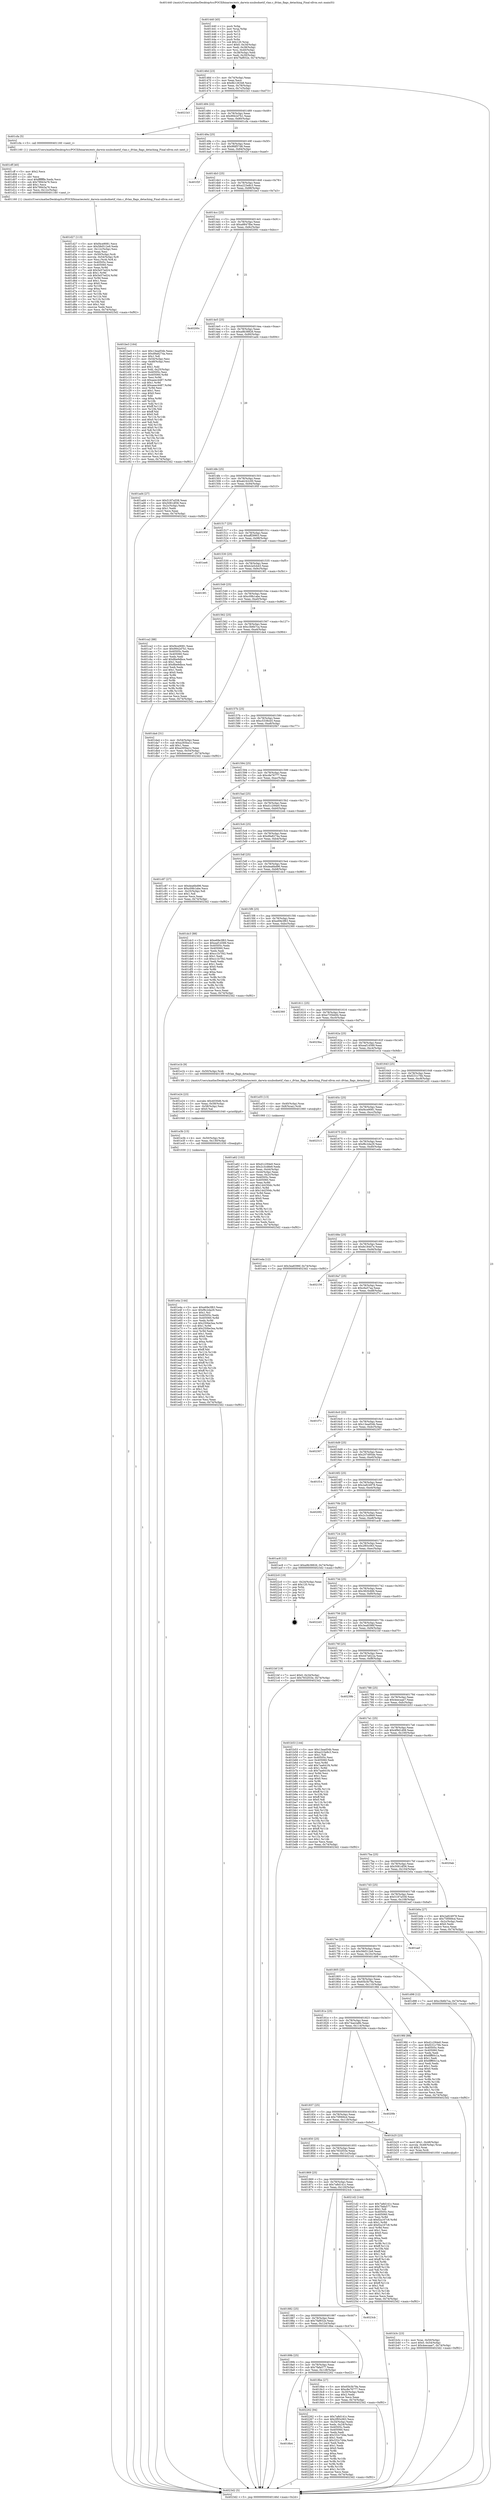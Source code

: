 digraph "0x401440" {
  label = "0x401440 (/mnt/c/Users/mathe/Desktop/tcc/POCII/binaries/extr_darwin-xnubsdnetif_vlan.c_ifvlan_flags_detaching_Final-ollvm.out::main(0))"
  labelloc = "t"
  node[shape=record]

  Entry [label="",width=0.3,height=0.3,shape=circle,fillcolor=black,style=filled]
  "0x40146d" [label="{
     0x40146d [23]\l
     | [instrs]\l
     &nbsp;&nbsp;0x40146d \<+3\>: mov -0x74(%rbp),%eax\l
     &nbsp;&nbsp;0x401470 \<+2\>: mov %eax,%ecx\l
     &nbsp;&nbsp;0x401472 \<+6\>: sub $0x8b126348,%ecx\l
     &nbsp;&nbsp;0x401478 \<+3\>: mov %eax,-0x78(%rbp)\l
     &nbsp;&nbsp;0x40147b \<+3\>: mov %ecx,-0x7c(%rbp)\l
     &nbsp;&nbsp;0x40147e \<+6\>: je 00000000004021b3 \<main+0xd73\>\l
  }"]
  "0x4021b3" [label="{
     0x4021b3\l
  }", style=dashed]
  "0x401484" [label="{
     0x401484 [22]\l
     | [instrs]\l
     &nbsp;&nbsp;0x401484 \<+5\>: jmp 0000000000401489 \<main+0x49\>\l
     &nbsp;&nbsp;0x401489 \<+3\>: mov -0x78(%rbp),%eax\l
     &nbsp;&nbsp;0x40148c \<+5\>: sub $0x9942d7b1,%eax\l
     &nbsp;&nbsp;0x401491 \<+3\>: mov %eax,-0x80(%rbp)\l
     &nbsp;&nbsp;0x401494 \<+6\>: je 0000000000401cfa \<main+0x8ba\>\l
  }"]
  Exit [label="",width=0.3,height=0.3,shape=circle,fillcolor=black,style=filled,peripheries=2]
  "0x401cfa" [label="{
     0x401cfa [5]\l
     | [instrs]\l
     &nbsp;&nbsp;0x401cfa \<+5\>: call 0000000000401160 \<next_i\>\l
     | [calls]\l
     &nbsp;&nbsp;0x401160 \{1\} (/mnt/c/Users/mathe/Desktop/tcc/POCII/binaries/extr_darwin-xnubsdnetif_vlan.c_ifvlan_flags_detaching_Final-ollvm.out::next_i)\l
  }"]
  "0x40149a" [label="{
     0x40149a [25]\l
     | [instrs]\l
     &nbsp;&nbsp;0x40149a \<+5\>: jmp 000000000040149f \<main+0x5f\>\l
     &nbsp;&nbsp;0x40149f \<+3\>: mov -0x78(%rbp),%eax\l
     &nbsp;&nbsp;0x4014a2 \<+5\>: sub $0x9fdf57d6,%eax\l
     &nbsp;&nbsp;0x4014a7 \<+6\>: mov %eax,-0x84(%rbp)\l
     &nbsp;&nbsp;0x4014ad \<+6\>: je 0000000000401f2f \<main+0xaef\>\l
  }"]
  "0x4018b4" [label="{
     0x4018b4\l
  }", style=dashed]
  "0x401f2f" [label="{
     0x401f2f\l
  }", style=dashed]
  "0x4014b3" [label="{
     0x4014b3 [25]\l
     | [instrs]\l
     &nbsp;&nbsp;0x4014b3 \<+5\>: jmp 00000000004014b8 \<main+0x78\>\l
     &nbsp;&nbsp;0x4014b8 \<+3\>: mov -0x78(%rbp),%eax\l
     &nbsp;&nbsp;0x4014bb \<+5\>: sub $0xa223e8c3,%eax\l
     &nbsp;&nbsp;0x4014c0 \<+6\>: mov %eax,-0x88(%rbp)\l
     &nbsp;&nbsp;0x4014c6 \<+6\>: je 0000000000401be3 \<main+0x7a3\>\l
  }"]
  "0x402262" [label="{
     0x402262 [94]\l
     | [instrs]\l
     &nbsp;&nbsp;0x402262 \<+5\>: mov $0x7a8d141c,%eax\l
     &nbsp;&nbsp;0x402267 \<+5\>: mov $0x2f93c063,%ecx\l
     &nbsp;&nbsp;0x40226c \<+3\>: mov -0x34(%rbp),%edx\l
     &nbsp;&nbsp;0x40226f \<+3\>: mov %edx,-0x24(%rbp)\l
     &nbsp;&nbsp;0x402272 \<+7\>: mov 0x40505c,%edx\l
     &nbsp;&nbsp;0x402279 \<+7\>: mov 0x405060,%esi\l
     &nbsp;&nbsp;0x402280 \<+2\>: mov %edx,%edi\l
     &nbsp;&nbsp;0x402282 \<+6\>: add $0x332c7d4a,%edi\l
     &nbsp;&nbsp;0x402288 \<+3\>: sub $0x1,%edi\l
     &nbsp;&nbsp;0x40228b \<+6\>: sub $0x332c7d4a,%edi\l
     &nbsp;&nbsp;0x402291 \<+3\>: imul %edi,%edx\l
     &nbsp;&nbsp;0x402294 \<+3\>: and $0x1,%edx\l
     &nbsp;&nbsp;0x402297 \<+3\>: cmp $0x0,%edx\l
     &nbsp;&nbsp;0x40229a \<+4\>: sete %r8b\l
     &nbsp;&nbsp;0x40229e \<+3\>: cmp $0xa,%esi\l
     &nbsp;&nbsp;0x4022a1 \<+4\>: setl %r9b\l
     &nbsp;&nbsp;0x4022a5 \<+3\>: mov %r8b,%r10b\l
     &nbsp;&nbsp;0x4022a8 \<+3\>: and %r9b,%r10b\l
     &nbsp;&nbsp;0x4022ab \<+3\>: xor %r9b,%r8b\l
     &nbsp;&nbsp;0x4022ae \<+3\>: or %r8b,%r10b\l
     &nbsp;&nbsp;0x4022b1 \<+4\>: test $0x1,%r10b\l
     &nbsp;&nbsp;0x4022b5 \<+3\>: cmovne %ecx,%eax\l
     &nbsp;&nbsp;0x4022b8 \<+3\>: mov %eax,-0x74(%rbp)\l
     &nbsp;&nbsp;0x4022bb \<+5\>: jmp 00000000004023d2 \<main+0xf92\>\l
  }"]
  "0x401be3" [label="{
     0x401be3 [164]\l
     | [instrs]\l
     &nbsp;&nbsp;0x401be3 \<+5\>: mov $0x13ead54b,%eax\l
     &nbsp;&nbsp;0x401be8 \<+5\>: mov $0xd9a8274a,%ecx\l
     &nbsp;&nbsp;0x401bed \<+2\>: mov $0x1,%dl\l
     &nbsp;&nbsp;0x401bef \<+3\>: mov -0x54(%rbp),%esi\l
     &nbsp;&nbsp;0x401bf2 \<+3\>: cmp -0x48(%rbp),%esi\l
     &nbsp;&nbsp;0x401bf5 \<+4\>: setl %dil\l
     &nbsp;&nbsp;0x401bf9 \<+4\>: and $0x1,%dil\l
     &nbsp;&nbsp;0x401bfd \<+4\>: mov %dil,-0x25(%rbp)\l
     &nbsp;&nbsp;0x401c01 \<+7\>: mov 0x40505c,%esi\l
     &nbsp;&nbsp;0x401c08 \<+8\>: mov 0x405060,%r8d\l
     &nbsp;&nbsp;0x401c10 \<+3\>: mov %esi,%r9d\l
     &nbsp;&nbsp;0x401c13 \<+7\>: sub $0xaeec4487,%r9d\l
     &nbsp;&nbsp;0x401c1a \<+4\>: sub $0x1,%r9d\l
     &nbsp;&nbsp;0x401c1e \<+7\>: add $0xaeec4487,%r9d\l
     &nbsp;&nbsp;0x401c25 \<+4\>: imul %r9d,%esi\l
     &nbsp;&nbsp;0x401c29 \<+3\>: and $0x1,%esi\l
     &nbsp;&nbsp;0x401c2c \<+3\>: cmp $0x0,%esi\l
     &nbsp;&nbsp;0x401c2f \<+4\>: sete %dil\l
     &nbsp;&nbsp;0x401c33 \<+4\>: cmp $0xa,%r8d\l
     &nbsp;&nbsp;0x401c37 \<+4\>: setl %r10b\l
     &nbsp;&nbsp;0x401c3b \<+3\>: mov %dil,%r11b\l
     &nbsp;&nbsp;0x401c3e \<+4\>: xor $0xff,%r11b\l
     &nbsp;&nbsp;0x401c42 \<+3\>: mov %r10b,%bl\l
     &nbsp;&nbsp;0x401c45 \<+3\>: xor $0xff,%bl\l
     &nbsp;&nbsp;0x401c48 \<+3\>: xor $0x0,%dl\l
     &nbsp;&nbsp;0x401c4b \<+3\>: mov %r11b,%r14b\l
     &nbsp;&nbsp;0x401c4e \<+4\>: and $0x0,%r14b\l
     &nbsp;&nbsp;0x401c52 \<+3\>: and %dl,%dil\l
     &nbsp;&nbsp;0x401c55 \<+3\>: mov %bl,%r15b\l
     &nbsp;&nbsp;0x401c58 \<+4\>: and $0x0,%r15b\l
     &nbsp;&nbsp;0x401c5c \<+3\>: and %dl,%r10b\l
     &nbsp;&nbsp;0x401c5f \<+3\>: or %dil,%r14b\l
     &nbsp;&nbsp;0x401c62 \<+3\>: or %r10b,%r15b\l
     &nbsp;&nbsp;0x401c65 \<+3\>: xor %r15b,%r14b\l
     &nbsp;&nbsp;0x401c68 \<+3\>: or %bl,%r11b\l
     &nbsp;&nbsp;0x401c6b \<+4\>: xor $0xff,%r11b\l
     &nbsp;&nbsp;0x401c6f \<+3\>: or $0x0,%dl\l
     &nbsp;&nbsp;0x401c72 \<+3\>: and %dl,%r11b\l
     &nbsp;&nbsp;0x401c75 \<+3\>: or %r11b,%r14b\l
     &nbsp;&nbsp;0x401c78 \<+4\>: test $0x1,%r14b\l
     &nbsp;&nbsp;0x401c7c \<+3\>: cmovne %ecx,%eax\l
     &nbsp;&nbsp;0x401c7f \<+3\>: mov %eax,-0x74(%rbp)\l
     &nbsp;&nbsp;0x401c82 \<+5\>: jmp 00000000004023d2 \<main+0xf92\>\l
  }"]
  "0x4014cc" [label="{
     0x4014cc [25]\l
     | [instrs]\l
     &nbsp;&nbsp;0x4014cc \<+5\>: jmp 00000000004014d1 \<main+0x91\>\l
     &nbsp;&nbsp;0x4014d1 \<+3\>: mov -0x78(%rbp),%eax\l
     &nbsp;&nbsp;0x4014d4 \<+5\>: sub $0xa8847fbe,%eax\l
     &nbsp;&nbsp;0x4014d9 \<+6\>: mov %eax,-0x8c(%rbp)\l
     &nbsp;&nbsp;0x4014df \<+6\>: je 000000000040200c \<main+0xbcc\>\l
  }"]
  "0x401e4a" [label="{
     0x401e4a [144]\l
     | [instrs]\l
     &nbsp;&nbsp;0x401e4a \<+5\>: mov $0xe69e3f63,%eax\l
     &nbsp;&nbsp;0x401e4f \<+5\>: mov $0xf8c2da29,%esi\l
     &nbsp;&nbsp;0x401e54 \<+2\>: mov $0x1,%cl\l
     &nbsp;&nbsp;0x401e56 \<+7\>: mov 0x40505c,%edx\l
     &nbsp;&nbsp;0x401e5d \<+8\>: mov 0x405060,%r8d\l
     &nbsp;&nbsp;0x401e65 \<+3\>: mov %edx,%r9d\l
     &nbsp;&nbsp;0x401e68 \<+7\>: sub $0x250be3ea,%r9d\l
     &nbsp;&nbsp;0x401e6f \<+4\>: sub $0x1,%r9d\l
     &nbsp;&nbsp;0x401e73 \<+7\>: add $0x250be3ea,%r9d\l
     &nbsp;&nbsp;0x401e7a \<+4\>: imul %r9d,%edx\l
     &nbsp;&nbsp;0x401e7e \<+3\>: and $0x1,%edx\l
     &nbsp;&nbsp;0x401e81 \<+3\>: cmp $0x0,%edx\l
     &nbsp;&nbsp;0x401e84 \<+4\>: sete %r10b\l
     &nbsp;&nbsp;0x401e88 \<+4\>: cmp $0xa,%r8d\l
     &nbsp;&nbsp;0x401e8c \<+4\>: setl %r11b\l
     &nbsp;&nbsp;0x401e90 \<+3\>: mov %r10b,%bl\l
     &nbsp;&nbsp;0x401e93 \<+3\>: xor $0xff,%bl\l
     &nbsp;&nbsp;0x401e96 \<+3\>: mov %r11b,%r14b\l
     &nbsp;&nbsp;0x401e99 \<+4\>: xor $0xff,%r14b\l
     &nbsp;&nbsp;0x401e9d \<+3\>: xor $0x1,%cl\l
     &nbsp;&nbsp;0x401ea0 \<+3\>: mov %bl,%r15b\l
     &nbsp;&nbsp;0x401ea3 \<+4\>: and $0xff,%r15b\l
     &nbsp;&nbsp;0x401ea7 \<+3\>: and %cl,%r10b\l
     &nbsp;&nbsp;0x401eaa \<+3\>: mov %r14b,%r12b\l
     &nbsp;&nbsp;0x401ead \<+4\>: and $0xff,%r12b\l
     &nbsp;&nbsp;0x401eb1 \<+3\>: and %cl,%r11b\l
     &nbsp;&nbsp;0x401eb4 \<+3\>: or %r10b,%r15b\l
     &nbsp;&nbsp;0x401eb7 \<+3\>: or %r11b,%r12b\l
     &nbsp;&nbsp;0x401eba \<+3\>: xor %r12b,%r15b\l
     &nbsp;&nbsp;0x401ebd \<+3\>: or %r14b,%bl\l
     &nbsp;&nbsp;0x401ec0 \<+3\>: xor $0xff,%bl\l
     &nbsp;&nbsp;0x401ec3 \<+3\>: or $0x1,%cl\l
     &nbsp;&nbsp;0x401ec6 \<+2\>: and %cl,%bl\l
     &nbsp;&nbsp;0x401ec8 \<+3\>: or %bl,%r15b\l
     &nbsp;&nbsp;0x401ecb \<+4\>: test $0x1,%r15b\l
     &nbsp;&nbsp;0x401ecf \<+3\>: cmovne %esi,%eax\l
     &nbsp;&nbsp;0x401ed2 \<+3\>: mov %eax,-0x74(%rbp)\l
     &nbsp;&nbsp;0x401ed5 \<+5\>: jmp 00000000004023d2 \<main+0xf92\>\l
  }"]
  "0x40200c" [label="{
     0x40200c\l
  }", style=dashed]
  "0x4014e5" [label="{
     0x4014e5 [25]\l
     | [instrs]\l
     &nbsp;&nbsp;0x4014e5 \<+5\>: jmp 00000000004014ea \<main+0xaa\>\l
     &nbsp;&nbsp;0x4014ea \<+3\>: mov -0x78(%rbp),%eax\l
     &nbsp;&nbsp;0x4014ed \<+5\>: sub $0xa9b38826,%eax\l
     &nbsp;&nbsp;0x4014f2 \<+6\>: mov %eax,-0x90(%rbp)\l
     &nbsp;&nbsp;0x4014f8 \<+6\>: je 0000000000401ad4 \<main+0x694\>\l
  }"]
  "0x401e3b" [label="{
     0x401e3b [15]\l
     | [instrs]\l
     &nbsp;&nbsp;0x401e3b \<+4\>: mov -0x50(%rbp),%rdi\l
     &nbsp;&nbsp;0x401e3f \<+6\>: mov %eax,-0x130(%rbp)\l
     &nbsp;&nbsp;0x401e45 \<+5\>: call 0000000000401030 \<free@plt\>\l
     | [calls]\l
     &nbsp;&nbsp;0x401030 \{1\} (unknown)\l
  }"]
  "0x401ad4" [label="{
     0x401ad4 [27]\l
     | [instrs]\l
     &nbsp;&nbsp;0x401ad4 \<+5\>: mov $0x5187a558,%eax\l
     &nbsp;&nbsp;0x401ad9 \<+5\>: mov $0x5081df36,%ecx\l
     &nbsp;&nbsp;0x401ade \<+3\>: mov -0x2c(%rbp),%edx\l
     &nbsp;&nbsp;0x401ae1 \<+3\>: cmp $0x1,%edx\l
     &nbsp;&nbsp;0x401ae4 \<+3\>: cmovl %ecx,%eax\l
     &nbsp;&nbsp;0x401ae7 \<+3\>: mov %eax,-0x74(%rbp)\l
     &nbsp;&nbsp;0x401aea \<+5\>: jmp 00000000004023d2 \<main+0xf92\>\l
  }"]
  "0x4014fe" [label="{
     0x4014fe [25]\l
     | [instrs]\l
     &nbsp;&nbsp;0x4014fe \<+5\>: jmp 0000000000401503 \<main+0xc3\>\l
     &nbsp;&nbsp;0x401503 \<+3\>: mov -0x78(%rbp),%eax\l
     &nbsp;&nbsp;0x401506 \<+5\>: sub $0xab242c00,%eax\l
     &nbsp;&nbsp;0x40150b \<+6\>: mov %eax,-0x94(%rbp)\l
     &nbsp;&nbsp;0x401511 \<+6\>: je 000000000040195f \<main+0x51f\>\l
  }"]
  "0x401e24" [label="{
     0x401e24 [23]\l
     | [instrs]\l
     &nbsp;&nbsp;0x401e24 \<+10\>: movabs $0x4030d6,%rdi\l
     &nbsp;&nbsp;0x401e2e \<+3\>: mov %eax,-0x58(%rbp)\l
     &nbsp;&nbsp;0x401e31 \<+3\>: mov -0x58(%rbp),%esi\l
     &nbsp;&nbsp;0x401e34 \<+2\>: mov $0x0,%al\l
     &nbsp;&nbsp;0x401e36 \<+5\>: call 0000000000401040 \<printf@plt\>\l
     | [calls]\l
     &nbsp;&nbsp;0x401040 \{1\} (unknown)\l
  }"]
  "0x40195f" [label="{
     0x40195f\l
  }", style=dashed]
  "0x401517" [label="{
     0x401517 [25]\l
     | [instrs]\l
     &nbsp;&nbsp;0x401517 \<+5\>: jmp 000000000040151c \<main+0xdc\>\l
     &nbsp;&nbsp;0x40151c \<+3\>: mov -0x78(%rbp),%eax\l
     &nbsp;&nbsp;0x40151f \<+5\>: sub $0xaff29903,%eax\l
     &nbsp;&nbsp;0x401524 \<+6\>: mov %eax,-0x98(%rbp)\l
     &nbsp;&nbsp;0x40152a \<+6\>: je 0000000000401ee6 \<main+0xaa6\>\l
  }"]
  "0x401d27" [label="{
     0x401d27 [113]\l
     | [instrs]\l
     &nbsp;&nbsp;0x401d27 \<+5\>: mov $0xf4ce9081,%ecx\l
     &nbsp;&nbsp;0x401d2c \<+5\>: mov $0x58d512e9,%edx\l
     &nbsp;&nbsp;0x401d31 \<+6\>: mov -0x12c(%rbp),%esi\l
     &nbsp;&nbsp;0x401d37 \<+3\>: imul %eax,%esi\l
     &nbsp;&nbsp;0x401d3a \<+4\>: mov -0x50(%rbp),%rdi\l
     &nbsp;&nbsp;0x401d3e \<+4\>: movslq -0x54(%rbp),%r8\l
     &nbsp;&nbsp;0x401d42 \<+4\>: mov %esi,(%rdi,%r8,4)\l
     &nbsp;&nbsp;0x401d46 \<+7\>: mov 0x40505c,%eax\l
     &nbsp;&nbsp;0x401d4d \<+7\>: mov 0x405060,%esi\l
     &nbsp;&nbsp;0x401d54 \<+3\>: mov %eax,%r9d\l
     &nbsp;&nbsp;0x401d57 \<+7\>: add $0x5e57ed24,%r9d\l
     &nbsp;&nbsp;0x401d5e \<+4\>: sub $0x1,%r9d\l
     &nbsp;&nbsp;0x401d62 \<+7\>: sub $0x5e57ed24,%r9d\l
     &nbsp;&nbsp;0x401d69 \<+4\>: imul %r9d,%eax\l
     &nbsp;&nbsp;0x401d6d \<+3\>: and $0x1,%eax\l
     &nbsp;&nbsp;0x401d70 \<+3\>: cmp $0x0,%eax\l
     &nbsp;&nbsp;0x401d73 \<+4\>: sete %r10b\l
     &nbsp;&nbsp;0x401d77 \<+3\>: cmp $0xa,%esi\l
     &nbsp;&nbsp;0x401d7a \<+4\>: setl %r11b\l
     &nbsp;&nbsp;0x401d7e \<+3\>: mov %r10b,%bl\l
     &nbsp;&nbsp;0x401d81 \<+3\>: and %r11b,%bl\l
     &nbsp;&nbsp;0x401d84 \<+3\>: xor %r11b,%r10b\l
     &nbsp;&nbsp;0x401d87 \<+3\>: or %r10b,%bl\l
     &nbsp;&nbsp;0x401d8a \<+3\>: test $0x1,%bl\l
     &nbsp;&nbsp;0x401d8d \<+3\>: cmovne %edx,%ecx\l
     &nbsp;&nbsp;0x401d90 \<+3\>: mov %ecx,-0x74(%rbp)\l
     &nbsp;&nbsp;0x401d93 \<+5\>: jmp 00000000004023d2 \<main+0xf92\>\l
  }"]
  "0x401ee6" [label="{
     0x401ee6\l
  }", style=dashed]
  "0x401530" [label="{
     0x401530 [25]\l
     | [instrs]\l
     &nbsp;&nbsp;0x401530 \<+5\>: jmp 0000000000401535 \<main+0xf5\>\l
     &nbsp;&nbsp;0x401535 \<+3\>: mov -0x78(%rbp),%eax\l
     &nbsp;&nbsp;0x401538 \<+5\>: sub $0xb2a5cb43,%eax\l
     &nbsp;&nbsp;0x40153d \<+6\>: mov %eax,-0x9c(%rbp)\l
     &nbsp;&nbsp;0x401543 \<+6\>: je 00000000004019f1 \<main+0x5b1\>\l
  }"]
  "0x401cff" [label="{
     0x401cff [40]\l
     | [instrs]\l
     &nbsp;&nbsp;0x401cff \<+5\>: mov $0x2,%ecx\l
     &nbsp;&nbsp;0x401d04 \<+1\>: cltd\l
     &nbsp;&nbsp;0x401d05 \<+2\>: idiv %ecx\l
     &nbsp;&nbsp;0x401d07 \<+6\>: imul $0xfffffffe,%edx,%ecx\l
     &nbsp;&nbsp;0x401d0d \<+6\>: sub $0x79943a76,%ecx\l
     &nbsp;&nbsp;0x401d13 \<+3\>: add $0x1,%ecx\l
     &nbsp;&nbsp;0x401d16 \<+6\>: add $0x79943a76,%ecx\l
     &nbsp;&nbsp;0x401d1c \<+6\>: mov %ecx,-0x12c(%rbp)\l
     &nbsp;&nbsp;0x401d22 \<+5\>: call 0000000000401160 \<next_i\>\l
     | [calls]\l
     &nbsp;&nbsp;0x401160 \{1\} (/mnt/c/Users/mathe/Desktop/tcc/POCII/binaries/extr_darwin-xnubsdnetif_vlan.c_ifvlan_flags_detaching_Final-ollvm.out::next_i)\l
  }"]
  "0x4019f1" [label="{
     0x4019f1\l
  }", style=dashed]
  "0x401549" [label="{
     0x401549 [25]\l
     | [instrs]\l
     &nbsp;&nbsp;0x401549 \<+5\>: jmp 000000000040154e \<main+0x10e\>\l
     &nbsp;&nbsp;0x40154e \<+3\>: mov -0x78(%rbp),%eax\l
     &nbsp;&nbsp;0x401551 \<+5\>: sub $0xc09b1abe,%eax\l
     &nbsp;&nbsp;0x401556 \<+6\>: mov %eax,-0xa0(%rbp)\l
     &nbsp;&nbsp;0x40155c \<+6\>: je 0000000000401ca2 \<main+0x862\>\l
  }"]
  "0x401b3c" [label="{
     0x401b3c [23]\l
     | [instrs]\l
     &nbsp;&nbsp;0x401b3c \<+4\>: mov %rax,-0x50(%rbp)\l
     &nbsp;&nbsp;0x401b40 \<+7\>: movl $0x0,-0x54(%rbp)\l
     &nbsp;&nbsp;0x401b47 \<+7\>: movl $0x4eecaae7,-0x74(%rbp)\l
     &nbsp;&nbsp;0x401b4e \<+5\>: jmp 00000000004023d2 \<main+0xf92\>\l
  }"]
  "0x401ca2" [label="{
     0x401ca2 [88]\l
     | [instrs]\l
     &nbsp;&nbsp;0x401ca2 \<+5\>: mov $0xf4ce9081,%eax\l
     &nbsp;&nbsp;0x401ca7 \<+5\>: mov $0x9942d7b1,%ecx\l
     &nbsp;&nbsp;0x401cac \<+7\>: mov 0x40505c,%edx\l
     &nbsp;&nbsp;0x401cb3 \<+7\>: mov 0x405060,%esi\l
     &nbsp;&nbsp;0x401cba \<+2\>: mov %edx,%edi\l
     &nbsp;&nbsp;0x401cbc \<+6\>: add $0x8be9dbce,%edi\l
     &nbsp;&nbsp;0x401cc2 \<+3\>: sub $0x1,%edi\l
     &nbsp;&nbsp;0x401cc5 \<+6\>: sub $0x8be9dbce,%edi\l
     &nbsp;&nbsp;0x401ccb \<+3\>: imul %edi,%edx\l
     &nbsp;&nbsp;0x401cce \<+3\>: and $0x1,%edx\l
     &nbsp;&nbsp;0x401cd1 \<+3\>: cmp $0x0,%edx\l
     &nbsp;&nbsp;0x401cd4 \<+4\>: sete %r8b\l
     &nbsp;&nbsp;0x401cd8 \<+3\>: cmp $0xa,%esi\l
     &nbsp;&nbsp;0x401cdb \<+4\>: setl %r9b\l
     &nbsp;&nbsp;0x401cdf \<+3\>: mov %r8b,%r10b\l
     &nbsp;&nbsp;0x401ce2 \<+3\>: and %r9b,%r10b\l
     &nbsp;&nbsp;0x401ce5 \<+3\>: xor %r9b,%r8b\l
     &nbsp;&nbsp;0x401ce8 \<+3\>: or %r8b,%r10b\l
     &nbsp;&nbsp;0x401ceb \<+4\>: test $0x1,%r10b\l
     &nbsp;&nbsp;0x401cef \<+3\>: cmovne %ecx,%eax\l
     &nbsp;&nbsp;0x401cf2 \<+3\>: mov %eax,-0x74(%rbp)\l
     &nbsp;&nbsp;0x401cf5 \<+5\>: jmp 00000000004023d2 \<main+0xf92\>\l
  }"]
  "0x401562" [label="{
     0x401562 [25]\l
     | [instrs]\l
     &nbsp;&nbsp;0x401562 \<+5\>: jmp 0000000000401567 \<main+0x127\>\l
     &nbsp;&nbsp;0x401567 \<+3\>: mov -0x78(%rbp),%eax\l
     &nbsp;&nbsp;0x40156a \<+5\>: sub $0xc3b6b7ca,%eax\l
     &nbsp;&nbsp;0x40156f \<+6\>: mov %eax,-0xa4(%rbp)\l
     &nbsp;&nbsp;0x401575 \<+6\>: je 0000000000401da4 \<main+0x964\>\l
  }"]
  "0x401a62" [label="{
     0x401a62 [102]\l
     | [instrs]\l
     &nbsp;&nbsp;0x401a62 \<+5\>: mov $0xd1c294e0,%ecx\l
     &nbsp;&nbsp;0x401a67 \<+5\>: mov $0x2c3cd8e9,%edx\l
     &nbsp;&nbsp;0x401a6c \<+3\>: mov %eax,-0x44(%rbp)\l
     &nbsp;&nbsp;0x401a6f \<+3\>: mov -0x44(%rbp),%eax\l
     &nbsp;&nbsp;0x401a72 \<+3\>: mov %eax,-0x2c(%rbp)\l
     &nbsp;&nbsp;0x401a75 \<+7\>: mov 0x40505c,%eax\l
     &nbsp;&nbsp;0x401a7c \<+7\>: mov 0x405060,%esi\l
     &nbsp;&nbsp;0x401a83 \<+3\>: mov %eax,%r8d\l
     &nbsp;&nbsp;0x401a86 \<+7\>: add $0x144250dc,%r8d\l
     &nbsp;&nbsp;0x401a8d \<+4\>: sub $0x1,%r8d\l
     &nbsp;&nbsp;0x401a91 \<+7\>: sub $0x144250dc,%r8d\l
     &nbsp;&nbsp;0x401a98 \<+4\>: imul %r8d,%eax\l
     &nbsp;&nbsp;0x401a9c \<+3\>: and $0x1,%eax\l
     &nbsp;&nbsp;0x401a9f \<+3\>: cmp $0x0,%eax\l
     &nbsp;&nbsp;0x401aa2 \<+4\>: sete %r9b\l
     &nbsp;&nbsp;0x401aa6 \<+3\>: cmp $0xa,%esi\l
     &nbsp;&nbsp;0x401aa9 \<+4\>: setl %r10b\l
     &nbsp;&nbsp;0x401aad \<+3\>: mov %r9b,%r11b\l
     &nbsp;&nbsp;0x401ab0 \<+3\>: and %r10b,%r11b\l
     &nbsp;&nbsp;0x401ab3 \<+3\>: xor %r10b,%r9b\l
     &nbsp;&nbsp;0x401ab6 \<+3\>: or %r9b,%r11b\l
     &nbsp;&nbsp;0x401ab9 \<+4\>: test $0x1,%r11b\l
     &nbsp;&nbsp;0x401abd \<+3\>: cmovne %edx,%ecx\l
     &nbsp;&nbsp;0x401ac0 \<+3\>: mov %ecx,-0x74(%rbp)\l
     &nbsp;&nbsp;0x401ac3 \<+5\>: jmp 00000000004023d2 \<main+0xf92\>\l
  }"]
  "0x401da4" [label="{
     0x401da4 [31]\l
     | [instrs]\l
     &nbsp;&nbsp;0x401da4 \<+3\>: mov -0x54(%rbp),%eax\l
     &nbsp;&nbsp;0x401da7 \<+5\>: sub $0xa265ba1c,%eax\l
     &nbsp;&nbsp;0x401dac \<+3\>: add $0x1,%eax\l
     &nbsp;&nbsp;0x401daf \<+5\>: add $0xa265ba1c,%eax\l
     &nbsp;&nbsp;0x401db4 \<+3\>: mov %eax,-0x54(%rbp)\l
     &nbsp;&nbsp;0x401db7 \<+7\>: movl $0x4eecaae7,-0x74(%rbp)\l
     &nbsp;&nbsp;0x401dbe \<+5\>: jmp 00000000004023d2 \<main+0xf92\>\l
  }"]
  "0x40157b" [label="{
     0x40157b [25]\l
     | [instrs]\l
     &nbsp;&nbsp;0x40157b \<+5\>: jmp 0000000000401580 \<main+0x140\>\l
     &nbsp;&nbsp;0x401580 \<+3\>: mov -0x78(%rbp),%eax\l
     &nbsp;&nbsp;0x401583 \<+5\>: sub $0xc5338cb5,%eax\l
     &nbsp;&nbsp;0x401588 \<+6\>: mov %eax,-0xa8(%rbp)\l
     &nbsp;&nbsp;0x40158e \<+6\>: je 00000000004020b7 \<main+0xc77\>\l
  }"]
  "0x401440" [label="{
     0x401440 [45]\l
     | [instrs]\l
     &nbsp;&nbsp;0x401440 \<+1\>: push %rbp\l
     &nbsp;&nbsp;0x401441 \<+3\>: mov %rsp,%rbp\l
     &nbsp;&nbsp;0x401444 \<+2\>: push %r15\l
     &nbsp;&nbsp;0x401446 \<+2\>: push %r14\l
     &nbsp;&nbsp;0x401448 \<+2\>: push %r12\l
     &nbsp;&nbsp;0x40144a \<+1\>: push %rbx\l
     &nbsp;&nbsp;0x40144b \<+7\>: sub $0x120,%rsp\l
     &nbsp;&nbsp;0x401452 \<+7\>: movl $0x0,-0x34(%rbp)\l
     &nbsp;&nbsp;0x401459 \<+3\>: mov %edi,-0x38(%rbp)\l
     &nbsp;&nbsp;0x40145c \<+4\>: mov %rsi,-0x40(%rbp)\l
     &nbsp;&nbsp;0x401460 \<+3\>: mov -0x38(%rbp),%edi\l
     &nbsp;&nbsp;0x401463 \<+3\>: mov %edi,-0x30(%rbp)\l
     &nbsp;&nbsp;0x401466 \<+7\>: movl $0x7faf932e,-0x74(%rbp)\l
  }"]
  "0x4020b7" [label="{
     0x4020b7\l
  }", style=dashed]
  "0x401594" [label="{
     0x401594 [25]\l
     | [instrs]\l
     &nbsp;&nbsp;0x401594 \<+5\>: jmp 0000000000401599 \<main+0x159\>\l
     &nbsp;&nbsp;0x401599 \<+3\>: mov -0x78(%rbp),%eax\l
     &nbsp;&nbsp;0x40159c \<+5\>: sub $0xc8e76777,%eax\l
     &nbsp;&nbsp;0x4015a1 \<+6\>: mov %eax,-0xac(%rbp)\l
     &nbsp;&nbsp;0x4015a7 \<+6\>: je 00000000004018d9 \<main+0x499\>\l
  }"]
  "0x4023d2" [label="{
     0x4023d2 [5]\l
     | [instrs]\l
     &nbsp;&nbsp;0x4023d2 \<+5\>: jmp 000000000040146d \<main+0x2d\>\l
  }"]
  "0x4018d9" [label="{
     0x4018d9\l
  }", style=dashed]
  "0x4015ad" [label="{
     0x4015ad [25]\l
     | [instrs]\l
     &nbsp;&nbsp;0x4015ad \<+5\>: jmp 00000000004015b2 \<main+0x172\>\l
     &nbsp;&nbsp;0x4015b2 \<+3\>: mov -0x78(%rbp),%eax\l
     &nbsp;&nbsp;0x4015b5 \<+5\>: sub $0xd1c294e0,%eax\l
     &nbsp;&nbsp;0x4015ba \<+6\>: mov %eax,-0xb0(%rbp)\l
     &nbsp;&nbsp;0x4015c0 \<+6\>: je 00000000004022eb \<main+0xeab\>\l
  }"]
  "0x40189b" [label="{
     0x40189b [25]\l
     | [instrs]\l
     &nbsp;&nbsp;0x40189b \<+5\>: jmp 00000000004018a0 \<main+0x460\>\l
     &nbsp;&nbsp;0x4018a0 \<+3\>: mov -0x78(%rbp),%eax\l
     &nbsp;&nbsp;0x4018a3 \<+5\>: sub $0x7fafa577,%eax\l
     &nbsp;&nbsp;0x4018a8 \<+6\>: mov %eax,-0x128(%rbp)\l
     &nbsp;&nbsp;0x4018ae \<+6\>: je 0000000000402262 \<main+0xe22\>\l
  }"]
  "0x4022eb" [label="{
     0x4022eb\l
  }", style=dashed]
  "0x4015c6" [label="{
     0x4015c6 [25]\l
     | [instrs]\l
     &nbsp;&nbsp;0x4015c6 \<+5\>: jmp 00000000004015cb \<main+0x18b\>\l
     &nbsp;&nbsp;0x4015cb \<+3\>: mov -0x78(%rbp),%eax\l
     &nbsp;&nbsp;0x4015ce \<+5\>: sub $0xd9a8274a,%eax\l
     &nbsp;&nbsp;0x4015d3 \<+6\>: mov %eax,-0xb4(%rbp)\l
     &nbsp;&nbsp;0x4015d9 \<+6\>: je 0000000000401c87 \<main+0x847\>\l
  }"]
  "0x4018be" [label="{
     0x4018be [27]\l
     | [instrs]\l
     &nbsp;&nbsp;0x4018be \<+5\>: mov $0x65b3b79a,%eax\l
     &nbsp;&nbsp;0x4018c3 \<+5\>: mov $0xc8e76777,%ecx\l
     &nbsp;&nbsp;0x4018c8 \<+3\>: mov -0x30(%rbp),%edx\l
     &nbsp;&nbsp;0x4018cb \<+3\>: cmp $0x2,%edx\l
     &nbsp;&nbsp;0x4018ce \<+3\>: cmovne %ecx,%eax\l
     &nbsp;&nbsp;0x4018d1 \<+3\>: mov %eax,-0x74(%rbp)\l
     &nbsp;&nbsp;0x4018d4 \<+5\>: jmp 00000000004023d2 \<main+0xf92\>\l
  }"]
  "0x401c87" [label="{
     0x401c87 [27]\l
     | [instrs]\l
     &nbsp;&nbsp;0x401c87 \<+5\>: mov $0xdea6bd96,%eax\l
     &nbsp;&nbsp;0x401c8c \<+5\>: mov $0xc09b1abe,%ecx\l
     &nbsp;&nbsp;0x401c91 \<+3\>: mov -0x25(%rbp),%dl\l
     &nbsp;&nbsp;0x401c94 \<+3\>: test $0x1,%dl\l
     &nbsp;&nbsp;0x401c97 \<+3\>: cmovne %ecx,%eax\l
     &nbsp;&nbsp;0x401c9a \<+3\>: mov %eax,-0x74(%rbp)\l
     &nbsp;&nbsp;0x401c9d \<+5\>: jmp 00000000004023d2 \<main+0xf92\>\l
  }"]
  "0x4015df" [label="{
     0x4015df [25]\l
     | [instrs]\l
     &nbsp;&nbsp;0x4015df \<+5\>: jmp 00000000004015e4 \<main+0x1a4\>\l
     &nbsp;&nbsp;0x4015e4 \<+3\>: mov -0x78(%rbp),%eax\l
     &nbsp;&nbsp;0x4015e7 \<+5\>: sub $0xdea6bd96,%eax\l
     &nbsp;&nbsp;0x4015ec \<+6\>: mov %eax,-0xb8(%rbp)\l
     &nbsp;&nbsp;0x4015f2 \<+6\>: je 0000000000401dc3 \<main+0x983\>\l
  }"]
  "0x401882" [label="{
     0x401882 [25]\l
     | [instrs]\l
     &nbsp;&nbsp;0x401882 \<+5\>: jmp 0000000000401887 \<main+0x447\>\l
     &nbsp;&nbsp;0x401887 \<+3\>: mov -0x78(%rbp),%eax\l
     &nbsp;&nbsp;0x40188a \<+5\>: sub $0x7faf932e,%eax\l
     &nbsp;&nbsp;0x40188f \<+6\>: mov %eax,-0x124(%rbp)\l
     &nbsp;&nbsp;0x401895 \<+6\>: je 00000000004018be \<main+0x47e\>\l
  }"]
  "0x401dc3" [label="{
     0x401dc3 [88]\l
     | [instrs]\l
     &nbsp;&nbsp;0x401dc3 \<+5\>: mov $0xe69e3f63,%eax\l
     &nbsp;&nbsp;0x401dc8 \<+5\>: mov $0xeaf14589,%ecx\l
     &nbsp;&nbsp;0x401dcd \<+7\>: mov 0x40505c,%edx\l
     &nbsp;&nbsp;0x401dd4 \<+7\>: mov 0x405060,%esi\l
     &nbsp;&nbsp;0x401ddb \<+2\>: mov %edx,%edi\l
     &nbsp;&nbsp;0x401ddd \<+6\>: add $0xcc1b7f42,%edi\l
     &nbsp;&nbsp;0x401de3 \<+3\>: sub $0x1,%edi\l
     &nbsp;&nbsp;0x401de6 \<+6\>: sub $0xcc1b7f42,%edi\l
     &nbsp;&nbsp;0x401dec \<+3\>: imul %edi,%edx\l
     &nbsp;&nbsp;0x401def \<+3\>: and $0x1,%edx\l
     &nbsp;&nbsp;0x401df2 \<+3\>: cmp $0x0,%edx\l
     &nbsp;&nbsp;0x401df5 \<+4\>: sete %r8b\l
     &nbsp;&nbsp;0x401df9 \<+3\>: cmp $0xa,%esi\l
     &nbsp;&nbsp;0x401dfc \<+4\>: setl %r9b\l
     &nbsp;&nbsp;0x401e00 \<+3\>: mov %r8b,%r10b\l
     &nbsp;&nbsp;0x401e03 \<+3\>: and %r9b,%r10b\l
     &nbsp;&nbsp;0x401e06 \<+3\>: xor %r9b,%r8b\l
     &nbsp;&nbsp;0x401e09 \<+3\>: or %r8b,%r10b\l
     &nbsp;&nbsp;0x401e0c \<+4\>: test $0x1,%r10b\l
     &nbsp;&nbsp;0x401e10 \<+3\>: cmovne %ecx,%eax\l
     &nbsp;&nbsp;0x401e13 \<+3\>: mov %eax,-0x74(%rbp)\l
     &nbsp;&nbsp;0x401e16 \<+5\>: jmp 00000000004023d2 \<main+0xf92\>\l
  }"]
  "0x4015f8" [label="{
     0x4015f8 [25]\l
     | [instrs]\l
     &nbsp;&nbsp;0x4015f8 \<+5\>: jmp 00000000004015fd \<main+0x1bd\>\l
     &nbsp;&nbsp;0x4015fd \<+3\>: mov -0x78(%rbp),%eax\l
     &nbsp;&nbsp;0x401600 \<+5\>: sub $0xe69e3f63,%eax\l
     &nbsp;&nbsp;0x401605 \<+6\>: mov %eax,-0xbc(%rbp)\l
     &nbsp;&nbsp;0x40160b \<+6\>: je 0000000000402360 \<main+0xf20\>\l
  }"]
  "0x4023cb" [label="{
     0x4023cb\l
  }", style=dashed]
  "0x402360" [label="{
     0x402360\l
  }", style=dashed]
  "0x401611" [label="{
     0x401611 [25]\l
     | [instrs]\l
     &nbsp;&nbsp;0x401611 \<+5\>: jmp 0000000000401616 \<main+0x1d6\>\l
     &nbsp;&nbsp;0x401616 \<+3\>: mov -0x78(%rbp),%eax\l
     &nbsp;&nbsp;0x401619 \<+5\>: sub $0xe735bb94,%eax\l
     &nbsp;&nbsp;0x40161e \<+6\>: mov %eax,-0xc0(%rbp)\l
     &nbsp;&nbsp;0x401624 \<+6\>: je 00000000004023ba \<main+0xf7a\>\l
  }"]
  "0x401869" [label="{
     0x401869 [25]\l
     | [instrs]\l
     &nbsp;&nbsp;0x401869 \<+5\>: jmp 000000000040186e \<main+0x42e\>\l
     &nbsp;&nbsp;0x40186e \<+3\>: mov -0x78(%rbp),%eax\l
     &nbsp;&nbsp;0x401871 \<+5\>: sub $0x7a8d141c,%eax\l
     &nbsp;&nbsp;0x401876 \<+6\>: mov %eax,-0x120(%rbp)\l
     &nbsp;&nbsp;0x40187c \<+6\>: je 00000000004023cb \<main+0xf8b\>\l
  }"]
  "0x4023ba" [label="{
     0x4023ba\l
  }", style=dashed]
  "0x40162a" [label="{
     0x40162a [25]\l
     | [instrs]\l
     &nbsp;&nbsp;0x40162a \<+5\>: jmp 000000000040162f \<main+0x1ef\>\l
     &nbsp;&nbsp;0x40162f \<+3\>: mov -0x78(%rbp),%eax\l
     &nbsp;&nbsp;0x401632 \<+5\>: sub $0xeaf14589,%eax\l
     &nbsp;&nbsp;0x401637 \<+6\>: mov %eax,-0xc4(%rbp)\l
     &nbsp;&nbsp;0x40163d \<+6\>: je 0000000000401e1b \<main+0x9db\>\l
  }"]
  "0x4021d2" [label="{
     0x4021d2 [144]\l
     | [instrs]\l
     &nbsp;&nbsp;0x4021d2 \<+5\>: mov $0x7a8d141c,%eax\l
     &nbsp;&nbsp;0x4021d7 \<+5\>: mov $0x7fafa577,%ecx\l
     &nbsp;&nbsp;0x4021dc \<+2\>: mov $0x1,%dl\l
     &nbsp;&nbsp;0x4021de \<+7\>: mov 0x40505c,%esi\l
     &nbsp;&nbsp;0x4021e5 \<+7\>: mov 0x405060,%edi\l
     &nbsp;&nbsp;0x4021ec \<+3\>: mov %esi,%r8d\l
     &nbsp;&nbsp;0x4021ef \<+7\>: sub $0xf2a167c8,%r8d\l
     &nbsp;&nbsp;0x4021f6 \<+4\>: sub $0x1,%r8d\l
     &nbsp;&nbsp;0x4021fa \<+7\>: add $0xf2a167c8,%r8d\l
     &nbsp;&nbsp;0x402201 \<+4\>: imul %r8d,%esi\l
     &nbsp;&nbsp;0x402205 \<+3\>: and $0x1,%esi\l
     &nbsp;&nbsp;0x402208 \<+3\>: cmp $0x0,%esi\l
     &nbsp;&nbsp;0x40220b \<+4\>: sete %r9b\l
     &nbsp;&nbsp;0x40220f \<+3\>: cmp $0xa,%edi\l
     &nbsp;&nbsp;0x402212 \<+4\>: setl %r10b\l
     &nbsp;&nbsp;0x402216 \<+3\>: mov %r9b,%r11b\l
     &nbsp;&nbsp;0x402219 \<+4\>: xor $0xff,%r11b\l
     &nbsp;&nbsp;0x40221d \<+3\>: mov %r10b,%bl\l
     &nbsp;&nbsp;0x402220 \<+3\>: xor $0xff,%bl\l
     &nbsp;&nbsp;0x402223 \<+3\>: xor $0x1,%dl\l
     &nbsp;&nbsp;0x402226 \<+3\>: mov %r11b,%r14b\l
     &nbsp;&nbsp;0x402229 \<+4\>: and $0xff,%r14b\l
     &nbsp;&nbsp;0x40222d \<+3\>: and %dl,%r9b\l
     &nbsp;&nbsp;0x402230 \<+3\>: mov %bl,%r15b\l
     &nbsp;&nbsp;0x402233 \<+4\>: and $0xff,%r15b\l
     &nbsp;&nbsp;0x402237 \<+3\>: and %dl,%r10b\l
     &nbsp;&nbsp;0x40223a \<+3\>: or %r9b,%r14b\l
     &nbsp;&nbsp;0x40223d \<+3\>: or %r10b,%r15b\l
     &nbsp;&nbsp;0x402240 \<+3\>: xor %r15b,%r14b\l
     &nbsp;&nbsp;0x402243 \<+3\>: or %bl,%r11b\l
     &nbsp;&nbsp;0x402246 \<+4\>: xor $0xff,%r11b\l
     &nbsp;&nbsp;0x40224a \<+3\>: or $0x1,%dl\l
     &nbsp;&nbsp;0x40224d \<+3\>: and %dl,%r11b\l
     &nbsp;&nbsp;0x402250 \<+3\>: or %r11b,%r14b\l
     &nbsp;&nbsp;0x402253 \<+4\>: test $0x1,%r14b\l
     &nbsp;&nbsp;0x402257 \<+3\>: cmovne %ecx,%eax\l
     &nbsp;&nbsp;0x40225a \<+3\>: mov %eax,-0x74(%rbp)\l
     &nbsp;&nbsp;0x40225d \<+5\>: jmp 00000000004023d2 \<main+0xf92\>\l
  }"]
  "0x401e1b" [label="{
     0x401e1b [9]\l
     | [instrs]\l
     &nbsp;&nbsp;0x401e1b \<+4\>: mov -0x50(%rbp),%rdi\l
     &nbsp;&nbsp;0x401e1f \<+5\>: call 00000000004013f0 \<ifvlan_flags_detaching\>\l
     | [calls]\l
     &nbsp;&nbsp;0x4013f0 \{1\} (/mnt/c/Users/mathe/Desktop/tcc/POCII/binaries/extr_darwin-xnubsdnetif_vlan.c_ifvlan_flags_detaching_Final-ollvm.out::ifvlan_flags_detaching)\l
  }"]
  "0x401643" [label="{
     0x401643 [25]\l
     | [instrs]\l
     &nbsp;&nbsp;0x401643 \<+5\>: jmp 0000000000401648 \<main+0x208\>\l
     &nbsp;&nbsp;0x401648 \<+3\>: mov -0x78(%rbp),%eax\l
     &nbsp;&nbsp;0x40164b \<+5\>: sub $0xf231c76b,%eax\l
     &nbsp;&nbsp;0x401650 \<+6\>: mov %eax,-0xc8(%rbp)\l
     &nbsp;&nbsp;0x401656 \<+6\>: je 0000000000401a55 \<main+0x615\>\l
  }"]
  "0x401850" [label="{
     0x401850 [25]\l
     | [instrs]\l
     &nbsp;&nbsp;0x401850 \<+5\>: jmp 0000000000401855 \<main+0x415\>\l
     &nbsp;&nbsp;0x401855 \<+3\>: mov -0x78(%rbp),%eax\l
     &nbsp;&nbsp;0x401858 \<+5\>: sub $0x7832f33e,%eax\l
     &nbsp;&nbsp;0x40185d \<+6\>: mov %eax,-0x11c(%rbp)\l
     &nbsp;&nbsp;0x401863 \<+6\>: je 00000000004021d2 \<main+0xd92\>\l
  }"]
  "0x401a55" [label="{
     0x401a55 [13]\l
     | [instrs]\l
     &nbsp;&nbsp;0x401a55 \<+4\>: mov -0x40(%rbp),%rax\l
     &nbsp;&nbsp;0x401a59 \<+4\>: mov 0x8(%rax),%rdi\l
     &nbsp;&nbsp;0x401a5d \<+5\>: call 0000000000401060 \<atoi@plt\>\l
     | [calls]\l
     &nbsp;&nbsp;0x401060 \{1\} (unknown)\l
  }"]
  "0x40165c" [label="{
     0x40165c [25]\l
     | [instrs]\l
     &nbsp;&nbsp;0x40165c \<+5\>: jmp 0000000000401661 \<main+0x221\>\l
     &nbsp;&nbsp;0x401661 \<+3\>: mov -0x78(%rbp),%eax\l
     &nbsp;&nbsp;0x401664 \<+5\>: sub $0xf4ce9081,%eax\l
     &nbsp;&nbsp;0x401669 \<+6\>: mov %eax,-0xcc(%rbp)\l
     &nbsp;&nbsp;0x40166f \<+6\>: je 0000000000402313 \<main+0xed3\>\l
  }"]
  "0x401b25" [label="{
     0x401b25 [23]\l
     | [instrs]\l
     &nbsp;&nbsp;0x401b25 \<+7\>: movl $0x1,-0x48(%rbp)\l
     &nbsp;&nbsp;0x401b2c \<+4\>: movslq -0x48(%rbp),%rax\l
     &nbsp;&nbsp;0x401b30 \<+4\>: shl $0x2,%rax\l
     &nbsp;&nbsp;0x401b34 \<+3\>: mov %rax,%rdi\l
     &nbsp;&nbsp;0x401b37 \<+5\>: call 0000000000401050 \<malloc@plt\>\l
     | [calls]\l
     &nbsp;&nbsp;0x401050 \{1\} (unknown)\l
  }"]
  "0x402313" [label="{
     0x402313\l
  }", style=dashed]
  "0x401675" [label="{
     0x401675 [25]\l
     | [instrs]\l
     &nbsp;&nbsp;0x401675 \<+5\>: jmp 000000000040167a \<main+0x23a\>\l
     &nbsp;&nbsp;0x40167a \<+3\>: mov -0x78(%rbp),%eax\l
     &nbsp;&nbsp;0x40167d \<+5\>: sub $0xf8c2da29,%eax\l
     &nbsp;&nbsp;0x401682 \<+6\>: mov %eax,-0xd0(%rbp)\l
     &nbsp;&nbsp;0x401688 \<+6\>: je 0000000000401eda \<main+0xa9a\>\l
  }"]
  "0x401837" [label="{
     0x401837 [25]\l
     | [instrs]\l
     &nbsp;&nbsp;0x401837 \<+5\>: jmp 000000000040183c \<main+0x3fc\>\l
     &nbsp;&nbsp;0x40183c \<+3\>: mov -0x78(%rbp),%eax\l
     &nbsp;&nbsp;0x40183f \<+5\>: sub $0x75f069cd,%eax\l
     &nbsp;&nbsp;0x401844 \<+6\>: mov %eax,-0x118(%rbp)\l
     &nbsp;&nbsp;0x40184a \<+6\>: je 0000000000401b25 \<main+0x6e5\>\l
  }"]
  "0x401eda" [label="{
     0x401eda [12]\l
     | [instrs]\l
     &nbsp;&nbsp;0x401eda \<+7\>: movl $0x3ea8396f,-0x74(%rbp)\l
     &nbsp;&nbsp;0x401ee1 \<+5\>: jmp 00000000004023d2 \<main+0xf92\>\l
  }"]
  "0x40168e" [label="{
     0x40168e [25]\l
     | [instrs]\l
     &nbsp;&nbsp;0x40168e \<+5\>: jmp 0000000000401693 \<main+0x253\>\l
     &nbsp;&nbsp;0x401693 \<+3\>: mov -0x78(%rbp),%eax\l
     &nbsp;&nbsp;0x401696 \<+5\>: sub $0xfe184d7e,%eax\l
     &nbsp;&nbsp;0x40169b \<+6\>: mov %eax,-0xd4(%rbp)\l
     &nbsp;&nbsp;0x4016a1 \<+6\>: je 0000000000402156 \<main+0xd16\>\l
  }"]
  "0x4020fe" [label="{
     0x4020fe\l
  }", style=dashed]
  "0x402156" [label="{
     0x402156\l
  }", style=dashed]
  "0x4016a7" [label="{
     0x4016a7 [25]\l
     | [instrs]\l
     &nbsp;&nbsp;0x4016a7 \<+5\>: jmp 00000000004016ac \<main+0x26c\>\l
     &nbsp;&nbsp;0x4016ac \<+3\>: mov -0x78(%rbp),%eax\l
     &nbsp;&nbsp;0x4016af \<+5\>: sub $0xc6a57aa,%eax\l
     &nbsp;&nbsp;0x4016b4 \<+6\>: mov %eax,-0xd8(%rbp)\l
     &nbsp;&nbsp;0x4016ba \<+6\>: je 0000000000401f7c \<main+0xb3c\>\l
  }"]
  "0x40181e" [label="{
     0x40181e [25]\l
     | [instrs]\l
     &nbsp;&nbsp;0x40181e \<+5\>: jmp 0000000000401823 \<main+0x3e3\>\l
     &nbsp;&nbsp;0x401823 \<+3\>: mov -0x78(%rbp),%eax\l
     &nbsp;&nbsp;0x401826 \<+5\>: sub $0x74ae2a8b,%eax\l
     &nbsp;&nbsp;0x40182b \<+6\>: mov %eax,-0x114(%rbp)\l
     &nbsp;&nbsp;0x401831 \<+6\>: je 00000000004020fe \<main+0xcbe\>\l
  }"]
  "0x401f7c" [label="{
     0x401f7c\l
  }", style=dashed]
  "0x4016c0" [label="{
     0x4016c0 [25]\l
     | [instrs]\l
     &nbsp;&nbsp;0x4016c0 \<+5\>: jmp 00000000004016c5 \<main+0x285\>\l
     &nbsp;&nbsp;0x4016c5 \<+3\>: mov -0x78(%rbp),%eax\l
     &nbsp;&nbsp;0x4016c8 \<+5\>: sub $0x13ead54b,%eax\l
     &nbsp;&nbsp;0x4016cd \<+6\>: mov %eax,-0xdc(%rbp)\l
     &nbsp;&nbsp;0x4016d3 \<+6\>: je 0000000000402307 \<main+0xec7\>\l
  }"]
  "0x4019fd" [label="{
     0x4019fd [88]\l
     | [instrs]\l
     &nbsp;&nbsp;0x4019fd \<+5\>: mov $0xd1c294e0,%eax\l
     &nbsp;&nbsp;0x401a02 \<+5\>: mov $0xf231c76b,%ecx\l
     &nbsp;&nbsp;0x401a07 \<+7\>: mov 0x40505c,%edx\l
     &nbsp;&nbsp;0x401a0e \<+7\>: mov 0x405060,%esi\l
     &nbsp;&nbsp;0x401a15 \<+2\>: mov %edx,%edi\l
     &nbsp;&nbsp;0x401a17 \<+6\>: sub $0x6ff60c1a,%edi\l
     &nbsp;&nbsp;0x401a1d \<+3\>: sub $0x1,%edi\l
     &nbsp;&nbsp;0x401a20 \<+6\>: add $0x6ff60c1a,%edi\l
     &nbsp;&nbsp;0x401a26 \<+3\>: imul %edi,%edx\l
     &nbsp;&nbsp;0x401a29 \<+3\>: and $0x1,%edx\l
     &nbsp;&nbsp;0x401a2c \<+3\>: cmp $0x0,%edx\l
     &nbsp;&nbsp;0x401a2f \<+4\>: sete %r8b\l
     &nbsp;&nbsp;0x401a33 \<+3\>: cmp $0xa,%esi\l
     &nbsp;&nbsp;0x401a36 \<+4\>: setl %r9b\l
     &nbsp;&nbsp;0x401a3a \<+3\>: mov %r8b,%r10b\l
     &nbsp;&nbsp;0x401a3d \<+3\>: and %r9b,%r10b\l
     &nbsp;&nbsp;0x401a40 \<+3\>: xor %r9b,%r8b\l
     &nbsp;&nbsp;0x401a43 \<+3\>: or %r8b,%r10b\l
     &nbsp;&nbsp;0x401a46 \<+4\>: test $0x1,%r10b\l
     &nbsp;&nbsp;0x401a4a \<+3\>: cmovne %ecx,%eax\l
     &nbsp;&nbsp;0x401a4d \<+3\>: mov %eax,-0x74(%rbp)\l
     &nbsp;&nbsp;0x401a50 \<+5\>: jmp 00000000004023d2 \<main+0xf92\>\l
  }"]
  "0x402307" [label="{
     0x402307\l
  }", style=dashed]
  "0x4016d9" [label="{
     0x4016d9 [25]\l
     | [instrs]\l
     &nbsp;&nbsp;0x4016d9 \<+5\>: jmp 00000000004016de \<main+0x29e\>\l
     &nbsp;&nbsp;0x4016de \<+3\>: mov -0x78(%rbp),%eax\l
     &nbsp;&nbsp;0x4016e1 \<+5\>: sub $0x207d95de,%eax\l
     &nbsp;&nbsp;0x4016e6 \<+6\>: mov %eax,-0xe0(%rbp)\l
     &nbsp;&nbsp;0x4016ec \<+6\>: je 0000000000401f14 \<main+0xad4\>\l
  }"]
  "0x401805" [label="{
     0x401805 [25]\l
     | [instrs]\l
     &nbsp;&nbsp;0x401805 \<+5\>: jmp 000000000040180a \<main+0x3ca\>\l
     &nbsp;&nbsp;0x40180a \<+3\>: mov -0x78(%rbp),%eax\l
     &nbsp;&nbsp;0x40180d \<+5\>: sub $0x65b3b79a,%eax\l
     &nbsp;&nbsp;0x401812 \<+6\>: mov %eax,-0x110(%rbp)\l
     &nbsp;&nbsp;0x401818 \<+6\>: je 00000000004019fd \<main+0x5bd\>\l
  }"]
  "0x401f14" [label="{
     0x401f14\l
  }", style=dashed]
  "0x4016f2" [label="{
     0x4016f2 [25]\l
     | [instrs]\l
     &nbsp;&nbsp;0x4016f2 \<+5\>: jmp 00000000004016f7 \<main+0x2b7\>\l
     &nbsp;&nbsp;0x4016f7 \<+3\>: mov -0x78(%rbp),%eax\l
     &nbsp;&nbsp;0x4016fa \<+5\>: sub $0x2a824978,%eax\l
     &nbsp;&nbsp;0x4016ff \<+6\>: mov %eax,-0xe4(%rbp)\l
     &nbsp;&nbsp;0x401705 \<+6\>: je 00000000004020f2 \<main+0xcb2\>\l
  }"]
  "0x401d98" [label="{
     0x401d98 [12]\l
     | [instrs]\l
     &nbsp;&nbsp;0x401d98 \<+7\>: movl $0xc3b6b7ca,-0x74(%rbp)\l
     &nbsp;&nbsp;0x401d9f \<+5\>: jmp 00000000004023d2 \<main+0xf92\>\l
  }"]
  "0x4020f2" [label="{
     0x4020f2\l
  }", style=dashed]
  "0x40170b" [label="{
     0x40170b [25]\l
     | [instrs]\l
     &nbsp;&nbsp;0x40170b \<+5\>: jmp 0000000000401710 \<main+0x2d0\>\l
     &nbsp;&nbsp;0x401710 \<+3\>: mov -0x78(%rbp),%eax\l
     &nbsp;&nbsp;0x401713 \<+5\>: sub $0x2c3cd8e9,%eax\l
     &nbsp;&nbsp;0x401718 \<+6\>: mov %eax,-0xe8(%rbp)\l
     &nbsp;&nbsp;0x40171e \<+6\>: je 0000000000401ac8 \<main+0x688\>\l
  }"]
  "0x4017ec" [label="{
     0x4017ec [25]\l
     | [instrs]\l
     &nbsp;&nbsp;0x4017ec \<+5\>: jmp 00000000004017f1 \<main+0x3b1\>\l
     &nbsp;&nbsp;0x4017f1 \<+3\>: mov -0x78(%rbp),%eax\l
     &nbsp;&nbsp;0x4017f4 \<+5\>: sub $0x58d512e9,%eax\l
     &nbsp;&nbsp;0x4017f9 \<+6\>: mov %eax,-0x10c(%rbp)\l
     &nbsp;&nbsp;0x4017ff \<+6\>: je 0000000000401d98 \<main+0x958\>\l
  }"]
  "0x401ac8" [label="{
     0x401ac8 [12]\l
     | [instrs]\l
     &nbsp;&nbsp;0x401ac8 \<+7\>: movl $0xa9b38826,-0x74(%rbp)\l
     &nbsp;&nbsp;0x401acf \<+5\>: jmp 00000000004023d2 \<main+0xf92\>\l
  }"]
  "0x401724" [label="{
     0x401724 [25]\l
     | [instrs]\l
     &nbsp;&nbsp;0x401724 \<+5\>: jmp 0000000000401729 \<main+0x2e9\>\l
     &nbsp;&nbsp;0x401729 \<+3\>: mov -0x78(%rbp),%eax\l
     &nbsp;&nbsp;0x40172c \<+5\>: sub $0x2f93c063,%eax\l
     &nbsp;&nbsp;0x401731 \<+6\>: mov %eax,-0xec(%rbp)\l
     &nbsp;&nbsp;0x401737 \<+6\>: je 00000000004022c0 \<main+0xe80\>\l
  }"]
  "0x401aef" [label="{
     0x401aef\l
  }", style=dashed]
  "0x4022c0" [label="{
     0x4022c0 [19]\l
     | [instrs]\l
     &nbsp;&nbsp;0x4022c0 \<+3\>: mov -0x24(%rbp),%eax\l
     &nbsp;&nbsp;0x4022c3 \<+7\>: add $0x120,%rsp\l
     &nbsp;&nbsp;0x4022ca \<+1\>: pop %rbx\l
     &nbsp;&nbsp;0x4022cb \<+2\>: pop %r12\l
     &nbsp;&nbsp;0x4022cd \<+2\>: pop %r14\l
     &nbsp;&nbsp;0x4022cf \<+2\>: pop %r15\l
     &nbsp;&nbsp;0x4022d1 \<+1\>: pop %rbp\l
     &nbsp;&nbsp;0x4022d2 \<+1\>: ret\l
  }"]
  "0x40173d" [label="{
     0x40173d [25]\l
     | [instrs]\l
     &nbsp;&nbsp;0x40173d \<+5\>: jmp 0000000000401742 \<main+0x302\>\l
     &nbsp;&nbsp;0x401742 \<+3\>: mov -0x78(%rbp),%eax\l
     &nbsp;&nbsp;0x401745 \<+5\>: sub $0x382fc666,%eax\l
     &nbsp;&nbsp;0x40174a \<+6\>: mov %eax,-0xf0(%rbp)\l
     &nbsp;&nbsp;0x401750 \<+6\>: je 00000000004022d3 \<main+0xe93\>\l
  }"]
  "0x4017d3" [label="{
     0x4017d3 [25]\l
     | [instrs]\l
     &nbsp;&nbsp;0x4017d3 \<+5\>: jmp 00000000004017d8 \<main+0x398\>\l
     &nbsp;&nbsp;0x4017d8 \<+3\>: mov -0x78(%rbp),%eax\l
     &nbsp;&nbsp;0x4017db \<+5\>: sub $0x5187a558,%eax\l
     &nbsp;&nbsp;0x4017e0 \<+6\>: mov %eax,-0x108(%rbp)\l
     &nbsp;&nbsp;0x4017e6 \<+6\>: je 0000000000401aef \<main+0x6af\>\l
  }"]
  "0x4022d3" [label="{
     0x4022d3\l
  }", style=dashed]
  "0x401756" [label="{
     0x401756 [25]\l
     | [instrs]\l
     &nbsp;&nbsp;0x401756 \<+5\>: jmp 000000000040175b \<main+0x31b\>\l
     &nbsp;&nbsp;0x40175b \<+3\>: mov -0x78(%rbp),%eax\l
     &nbsp;&nbsp;0x40175e \<+5\>: sub $0x3ea8396f,%eax\l
     &nbsp;&nbsp;0x401763 \<+6\>: mov %eax,-0xf4(%rbp)\l
     &nbsp;&nbsp;0x401769 \<+6\>: je 00000000004021bf \<main+0xd7f\>\l
  }"]
  "0x401b0a" [label="{
     0x401b0a [27]\l
     | [instrs]\l
     &nbsp;&nbsp;0x401b0a \<+5\>: mov $0x2a824978,%eax\l
     &nbsp;&nbsp;0x401b0f \<+5\>: mov $0x75f069cd,%ecx\l
     &nbsp;&nbsp;0x401b14 \<+3\>: mov -0x2c(%rbp),%edx\l
     &nbsp;&nbsp;0x401b17 \<+3\>: cmp $0x0,%edx\l
     &nbsp;&nbsp;0x401b1a \<+3\>: cmove %ecx,%eax\l
     &nbsp;&nbsp;0x401b1d \<+3\>: mov %eax,-0x74(%rbp)\l
     &nbsp;&nbsp;0x401b20 \<+5\>: jmp 00000000004023d2 \<main+0xf92\>\l
  }"]
  "0x4021bf" [label="{
     0x4021bf [19]\l
     | [instrs]\l
     &nbsp;&nbsp;0x4021bf \<+7\>: movl $0x0,-0x34(%rbp)\l
     &nbsp;&nbsp;0x4021c6 \<+7\>: movl $0x7832f33e,-0x74(%rbp)\l
     &nbsp;&nbsp;0x4021cd \<+5\>: jmp 00000000004023d2 \<main+0xf92\>\l
  }"]
  "0x40176f" [label="{
     0x40176f [25]\l
     | [instrs]\l
     &nbsp;&nbsp;0x40176f \<+5\>: jmp 0000000000401774 \<main+0x334\>\l
     &nbsp;&nbsp;0x401774 \<+3\>: mov -0x78(%rbp),%eax\l
     &nbsp;&nbsp;0x401777 \<+5\>: sub $0x447a622a,%eax\l
     &nbsp;&nbsp;0x40177c \<+6\>: mov %eax,-0xf8(%rbp)\l
     &nbsp;&nbsp;0x401782 \<+6\>: je 000000000040239b \<main+0xf5b\>\l
  }"]
  "0x4017ba" [label="{
     0x4017ba [25]\l
     | [instrs]\l
     &nbsp;&nbsp;0x4017ba \<+5\>: jmp 00000000004017bf \<main+0x37f\>\l
     &nbsp;&nbsp;0x4017bf \<+3\>: mov -0x78(%rbp),%eax\l
     &nbsp;&nbsp;0x4017c2 \<+5\>: sub $0x5081df36,%eax\l
     &nbsp;&nbsp;0x4017c7 \<+6\>: mov %eax,-0x104(%rbp)\l
     &nbsp;&nbsp;0x4017cd \<+6\>: je 0000000000401b0a \<main+0x6ca\>\l
  }"]
  "0x40239b" [label="{
     0x40239b\l
  }", style=dashed]
  "0x401788" [label="{
     0x401788 [25]\l
     | [instrs]\l
     &nbsp;&nbsp;0x401788 \<+5\>: jmp 000000000040178d \<main+0x34d\>\l
     &nbsp;&nbsp;0x40178d \<+3\>: mov -0x78(%rbp),%eax\l
     &nbsp;&nbsp;0x401790 \<+5\>: sub $0x4eecaae7,%eax\l
     &nbsp;&nbsp;0x401795 \<+6\>: mov %eax,-0xfc(%rbp)\l
     &nbsp;&nbsp;0x40179b \<+6\>: je 0000000000401b53 \<main+0x713\>\l
  }"]
  "0x4020ab" [label="{
     0x4020ab\l
  }", style=dashed]
  "0x401b53" [label="{
     0x401b53 [144]\l
     | [instrs]\l
     &nbsp;&nbsp;0x401b53 \<+5\>: mov $0x13ead54b,%eax\l
     &nbsp;&nbsp;0x401b58 \<+5\>: mov $0xa223e8c3,%ecx\l
     &nbsp;&nbsp;0x401b5d \<+2\>: mov $0x1,%dl\l
     &nbsp;&nbsp;0x401b5f \<+7\>: mov 0x40505c,%esi\l
     &nbsp;&nbsp;0x401b66 \<+7\>: mov 0x405060,%edi\l
     &nbsp;&nbsp;0x401b6d \<+3\>: mov %esi,%r8d\l
     &nbsp;&nbsp;0x401b70 \<+7\>: add $0x7aa641f4,%r8d\l
     &nbsp;&nbsp;0x401b77 \<+4\>: sub $0x1,%r8d\l
     &nbsp;&nbsp;0x401b7b \<+7\>: sub $0x7aa641f4,%r8d\l
     &nbsp;&nbsp;0x401b82 \<+4\>: imul %r8d,%esi\l
     &nbsp;&nbsp;0x401b86 \<+3\>: and $0x1,%esi\l
     &nbsp;&nbsp;0x401b89 \<+3\>: cmp $0x0,%esi\l
     &nbsp;&nbsp;0x401b8c \<+4\>: sete %r9b\l
     &nbsp;&nbsp;0x401b90 \<+3\>: cmp $0xa,%edi\l
     &nbsp;&nbsp;0x401b93 \<+4\>: setl %r10b\l
     &nbsp;&nbsp;0x401b97 \<+3\>: mov %r9b,%r11b\l
     &nbsp;&nbsp;0x401b9a \<+4\>: xor $0xff,%r11b\l
     &nbsp;&nbsp;0x401b9e \<+3\>: mov %r10b,%bl\l
     &nbsp;&nbsp;0x401ba1 \<+3\>: xor $0xff,%bl\l
     &nbsp;&nbsp;0x401ba4 \<+3\>: xor $0x0,%dl\l
     &nbsp;&nbsp;0x401ba7 \<+3\>: mov %r11b,%r14b\l
     &nbsp;&nbsp;0x401baa \<+4\>: and $0x0,%r14b\l
     &nbsp;&nbsp;0x401bae \<+3\>: and %dl,%r9b\l
     &nbsp;&nbsp;0x401bb1 \<+3\>: mov %bl,%r15b\l
     &nbsp;&nbsp;0x401bb4 \<+4\>: and $0x0,%r15b\l
     &nbsp;&nbsp;0x401bb8 \<+3\>: and %dl,%r10b\l
     &nbsp;&nbsp;0x401bbb \<+3\>: or %r9b,%r14b\l
     &nbsp;&nbsp;0x401bbe \<+3\>: or %r10b,%r15b\l
     &nbsp;&nbsp;0x401bc1 \<+3\>: xor %r15b,%r14b\l
     &nbsp;&nbsp;0x401bc4 \<+3\>: or %bl,%r11b\l
     &nbsp;&nbsp;0x401bc7 \<+4\>: xor $0xff,%r11b\l
     &nbsp;&nbsp;0x401bcb \<+3\>: or $0x0,%dl\l
     &nbsp;&nbsp;0x401bce \<+3\>: and %dl,%r11b\l
     &nbsp;&nbsp;0x401bd1 \<+3\>: or %r11b,%r14b\l
     &nbsp;&nbsp;0x401bd4 \<+4\>: test $0x1,%r14b\l
     &nbsp;&nbsp;0x401bd8 \<+3\>: cmovne %ecx,%eax\l
     &nbsp;&nbsp;0x401bdb \<+3\>: mov %eax,-0x74(%rbp)\l
     &nbsp;&nbsp;0x401bde \<+5\>: jmp 00000000004023d2 \<main+0xf92\>\l
  }"]
  "0x4017a1" [label="{
     0x4017a1 [25]\l
     | [instrs]\l
     &nbsp;&nbsp;0x4017a1 \<+5\>: jmp 00000000004017a6 \<main+0x366\>\l
     &nbsp;&nbsp;0x4017a6 \<+3\>: mov -0x78(%rbp),%eax\l
     &nbsp;&nbsp;0x4017a9 \<+5\>: sub $0x4f9d1d08,%eax\l
     &nbsp;&nbsp;0x4017ae \<+6\>: mov %eax,-0x100(%rbp)\l
     &nbsp;&nbsp;0x4017b4 \<+6\>: je 00000000004020ab \<main+0xc6b\>\l
  }"]
  Entry -> "0x401440" [label=" 1"]
  "0x40146d" -> "0x4021b3" [label=" 0"]
  "0x40146d" -> "0x401484" [label=" 24"]
  "0x4022c0" -> Exit [label=" 1"]
  "0x401484" -> "0x401cfa" [label=" 1"]
  "0x401484" -> "0x40149a" [label=" 23"]
  "0x402262" -> "0x4023d2" [label=" 1"]
  "0x40149a" -> "0x401f2f" [label=" 0"]
  "0x40149a" -> "0x4014b3" [label=" 23"]
  "0x40189b" -> "0x4018b4" [label=" 0"]
  "0x4014b3" -> "0x401be3" [label=" 2"]
  "0x4014b3" -> "0x4014cc" [label=" 21"]
  "0x40189b" -> "0x402262" [label=" 1"]
  "0x4014cc" -> "0x40200c" [label=" 0"]
  "0x4014cc" -> "0x4014e5" [label=" 21"]
  "0x4021d2" -> "0x4023d2" [label=" 1"]
  "0x4014e5" -> "0x401ad4" [label=" 1"]
  "0x4014e5" -> "0x4014fe" [label=" 20"]
  "0x4021bf" -> "0x4023d2" [label=" 1"]
  "0x4014fe" -> "0x40195f" [label=" 0"]
  "0x4014fe" -> "0x401517" [label=" 20"]
  "0x401eda" -> "0x4023d2" [label=" 1"]
  "0x401517" -> "0x401ee6" [label=" 0"]
  "0x401517" -> "0x401530" [label=" 20"]
  "0x401e4a" -> "0x4023d2" [label=" 1"]
  "0x401530" -> "0x4019f1" [label=" 0"]
  "0x401530" -> "0x401549" [label=" 20"]
  "0x401e3b" -> "0x401e4a" [label=" 1"]
  "0x401549" -> "0x401ca2" [label=" 1"]
  "0x401549" -> "0x401562" [label=" 19"]
  "0x401e24" -> "0x401e3b" [label=" 1"]
  "0x401562" -> "0x401da4" [label=" 1"]
  "0x401562" -> "0x40157b" [label=" 18"]
  "0x401e1b" -> "0x401e24" [label=" 1"]
  "0x40157b" -> "0x4020b7" [label=" 0"]
  "0x40157b" -> "0x401594" [label=" 18"]
  "0x401dc3" -> "0x4023d2" [label=" 1"]
  "0x401594" -> "0x4018d9" [label=" 0"]
  "0x401594" -> "0x4015ad" [label=" 18"]
  "0x401da4" -> "0x4023d2" [label=" 1"]
  "0x4015ad" -> "0x4022eb" [label=" 0"]
  "0x4015ad" -> "0x4015c6" [label=" 18"]
  "0x401d98" -> "0x4023d2" [label=" 1"]
  "0x4015c6" -> "0x401c87" [label=" 2"]
  "0x4015c6" -> "0x4015df" [label=" 16"]
  "0x401d27" -> "0x4023d2" [label=" 1"]
  "0x4015df" -> "0x401dc3" [label=" 1"]
  "0x4015df" -> "0x4015f8" [label=" 15"]
  "0x401cfa" -> "0x401cff" [label=" 1"]
  "0x4015f8" -> "0x402360" [label=" 0"]
  "0x4015f8" -> "0x401611" [label=" 15"]
  "0x401ca2" -> "0x4023d2" [label=" 1"]
  "0x401611" -> "0x4023ba" [label=" 0"]
  "0x401611" -> "0x40162a" [label=" 15"]
  "0x401be3" -> "0x4023d2" [label=" 2"]
  "0x40162a" -> "0x401e1b" [label=" 1"]
  "0x40162a" -> "0x401643" [label=" 14"]
  "0x401b53" -> "0x4023d2" [label=" 2"]
  "0x401643" -> "0x401a55" [label=" 1"]
  "0x401643" -> "0x40165c" [label=" 13"]
  "0x401b25" -> "0x401b3c" [label=" 1"]
  "0x40165c" -> "0x402313" [label=" 0"]
  "0x40165c" -> "0x401675" [label=" 13"]
  "0x401b0a" -> "0x4023d2" [label=" 1"]
  "0x401675" -> "0x401eda" [label=" 1"]
  "0x401675" -> "0x40168e" [label=" 12"]
  "0x401ac8" -> "0x4023d2" [label=" 1"]
  "0x40168e" -> "0x402156" [label=" 0"]
  "0x40168e" -> "0x4016a7" [label=" 12"]
  "0x401a62" -> "0x4023d2" [label=" 1"]
  "0x4016a7" -> "0x401f7c" [label=" 0"]
  "0x4016a7" -> "0x4016c0" [label=" 12"]
  "0x4019fd" -> "0x4023d2" [label=" 1"]
  "0x4016c0" -> "0x402307" [label=" 0"]
  "0x4016c0" -> "0x4016d9" [label=" 12"]
  "0x4023d2" -> "0x40146d" [label=" 23"]
  "0x4016d9" -> "0x401f14" [label=" 0"]
  "0x4016d9" -> "0x4016f2" [label=" 12"]
  "0x4018be" -> "0x4023d2" [label=" 1"]
  "0x4016f2" -> "0x4020f2" [label=" 0"]
  "0x4016f2" -> "0x40170b" [label=" 12"]
  "0x401882" -> "0x40189b" [label=" 1"]
  "0x40170b" -> "0x401ac8" [label=" 1"]
  "0x40170b" -> "0x401724" [label=" 11"]
  "0x401cff" -> "0x401d27" [label=" 1"]
  "0x401724" -> "0x4022c0" [label=" 1"]
  "0x401724" -> "0x40173d" [label=" 10"]
  "0x401869" -> "0x401882" [label=" 2"]
  "0x40173d" -> "0x4022d3" [label=" 0"]
  "0x40173d" -> "0x401756" [label=" 10"]
  "0x401c87" -> "0x4023d2" [label=" 2"]
  "0x401756" -> "0x4021bf" [label=" 1"]
  "0x401756" -> "0x40176f" [label=" 9"]
  "0x401850" -> "0x401869" [label=" 2"]
  "0x40176f" -> "0x40239b" [label=" 0"]
  "0x40176f" -> "0x401788" [label=" 9"]
  "0x401b3c" -> "0x4023d2" [label=" 1"]
  "0x401788" -> "0x401b53" [label=" 2"]
  "0x401788" -> "0x4017a1" [label=" 7"]
  "0x401837" -> "0x401850" [label=" 3"]
  "0x4017a1" -> "0x4020ab" [label=" 0"]
  "0x4017a1" -> "0x4017ba" [label=" 7"]
  "0x401850" -> "0x4021d2" [label=" 1"]
  "0x4017ba" -> "0x401b0a" [label=" 1"]
  "0x4017ba" -> "0x4017d3" [label=" 6"]
  "0x401869" -> "0x4023cb" [label=" 0"]
  "0x4017d3" -> "0x401aef" [label=" 0"]
  "0x4017d3" -> "0x4017ec" [label=" 6"]
  "0x401882" -> "0x4018be" [label=" 1"]
  "0x4017ec" -> "0x401d98" [label=" 1"]
  "0x4017ec" -> "0x401805" [label=" 5"]
  "0x401440" -> "0x40146d" [label=" 1"]
  "0x401805" -> "0x4019fd" [label=" 1"]
  "0x401805" -> "0x40181e" [label=" 4"]
  "0x401a55" -> "0x401a62" [label=" 1"]
  "0x40181e" -> "0x4020fe" [label=" 0"]
  "0x40181e" -> "0x401837" [label=" 4"]
  "0x401ad4" -> "0x4023d2" [label=" 1"]
  "0x401837" -> "0x401b25" [label=" 1"]
}
